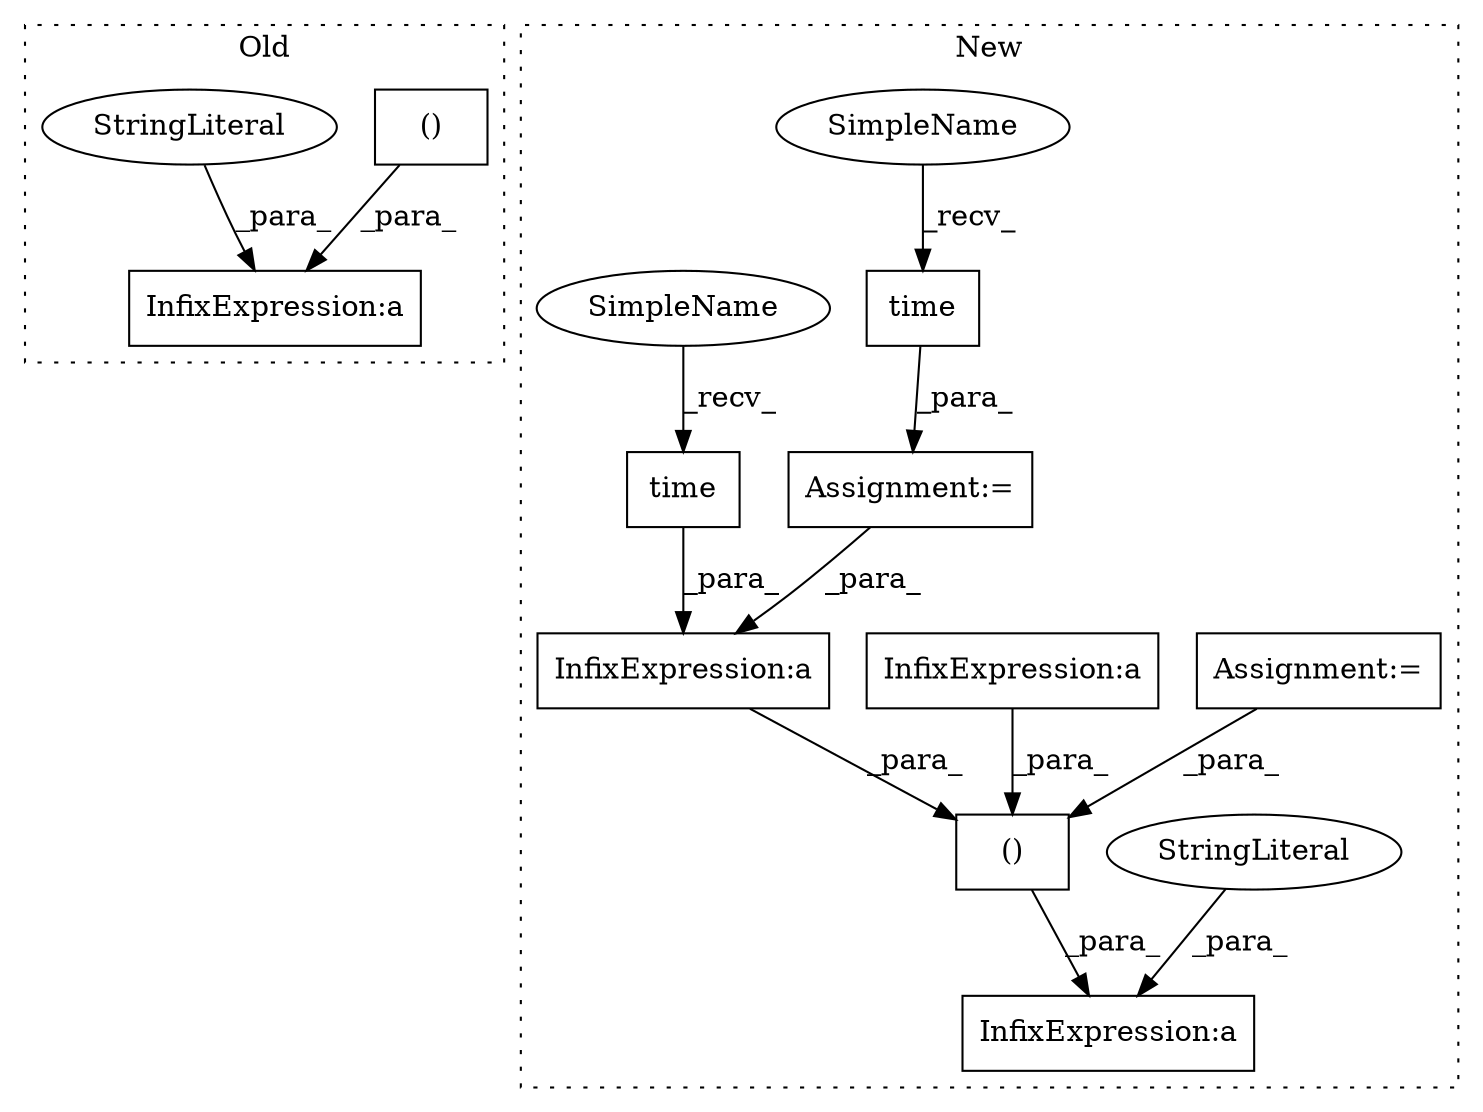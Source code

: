 digraph G {
subgraph cluster0 {
1 [label="()" a="106" s="1851" l="113" shape="box"];
9 [label="InfixExpression:a" a="27" s="1843" l="8" shape="box"];
10 [label="StringLiteral" a="45" s="1762" l="81" shape="ellipse"];
label = "Old";
style="dotted";
}
subgraph cluster1 {
2 [label="time" a="32" s="1332" l="6" shape="box"];
3 [label="Assignment:=" a="7" s="1326" l="1" shape="box"];
4 [label="InfixExpression:a" a="27" s="1831" l="8" shape="box"];
5 [label="time" a="32" s="1531" l="6" shape="box"];
6 [label="InfixExpression:a" a="27" s="1993" l="3" shape="box"];
7 [label="StringLiteral" a="45" s="1735" l="96" shape="ellipse"];
8 [label="()" a="106" s="1839" l="185" shape="box"];
11 [label="Assignment:=" a="7" s="1701" l="1" shape="box"];
12 [label="InfixExpression:a" a="27" s="1943" l="3" shape="box"];
13 [label="SimpleName" a="42" s="1327" l="4" shape="ellipse"];
14 [label="SimpleName" a="42" s="1526" l="4" shape="ellipse"];
label = "New";
style="dotted";
}
1 -> 9 [label="_para_"];
2 -> 3 [label="_para_"];
3 -> 6 [label="_para_"];
5 -> 6 [label="_para_"];
6 -> 8 [label="_para_"];
7 -> 4 [label="_para_"];
8 -> 4 [label="_para_"];
10 -> 9 [label="_para_"];
11 -> 8 [label="_para_"];
12 -> 8 [label="_para_"];
13 -> 2 [label="_recv_"];
14 -> 5 [label="_recv_"];
}